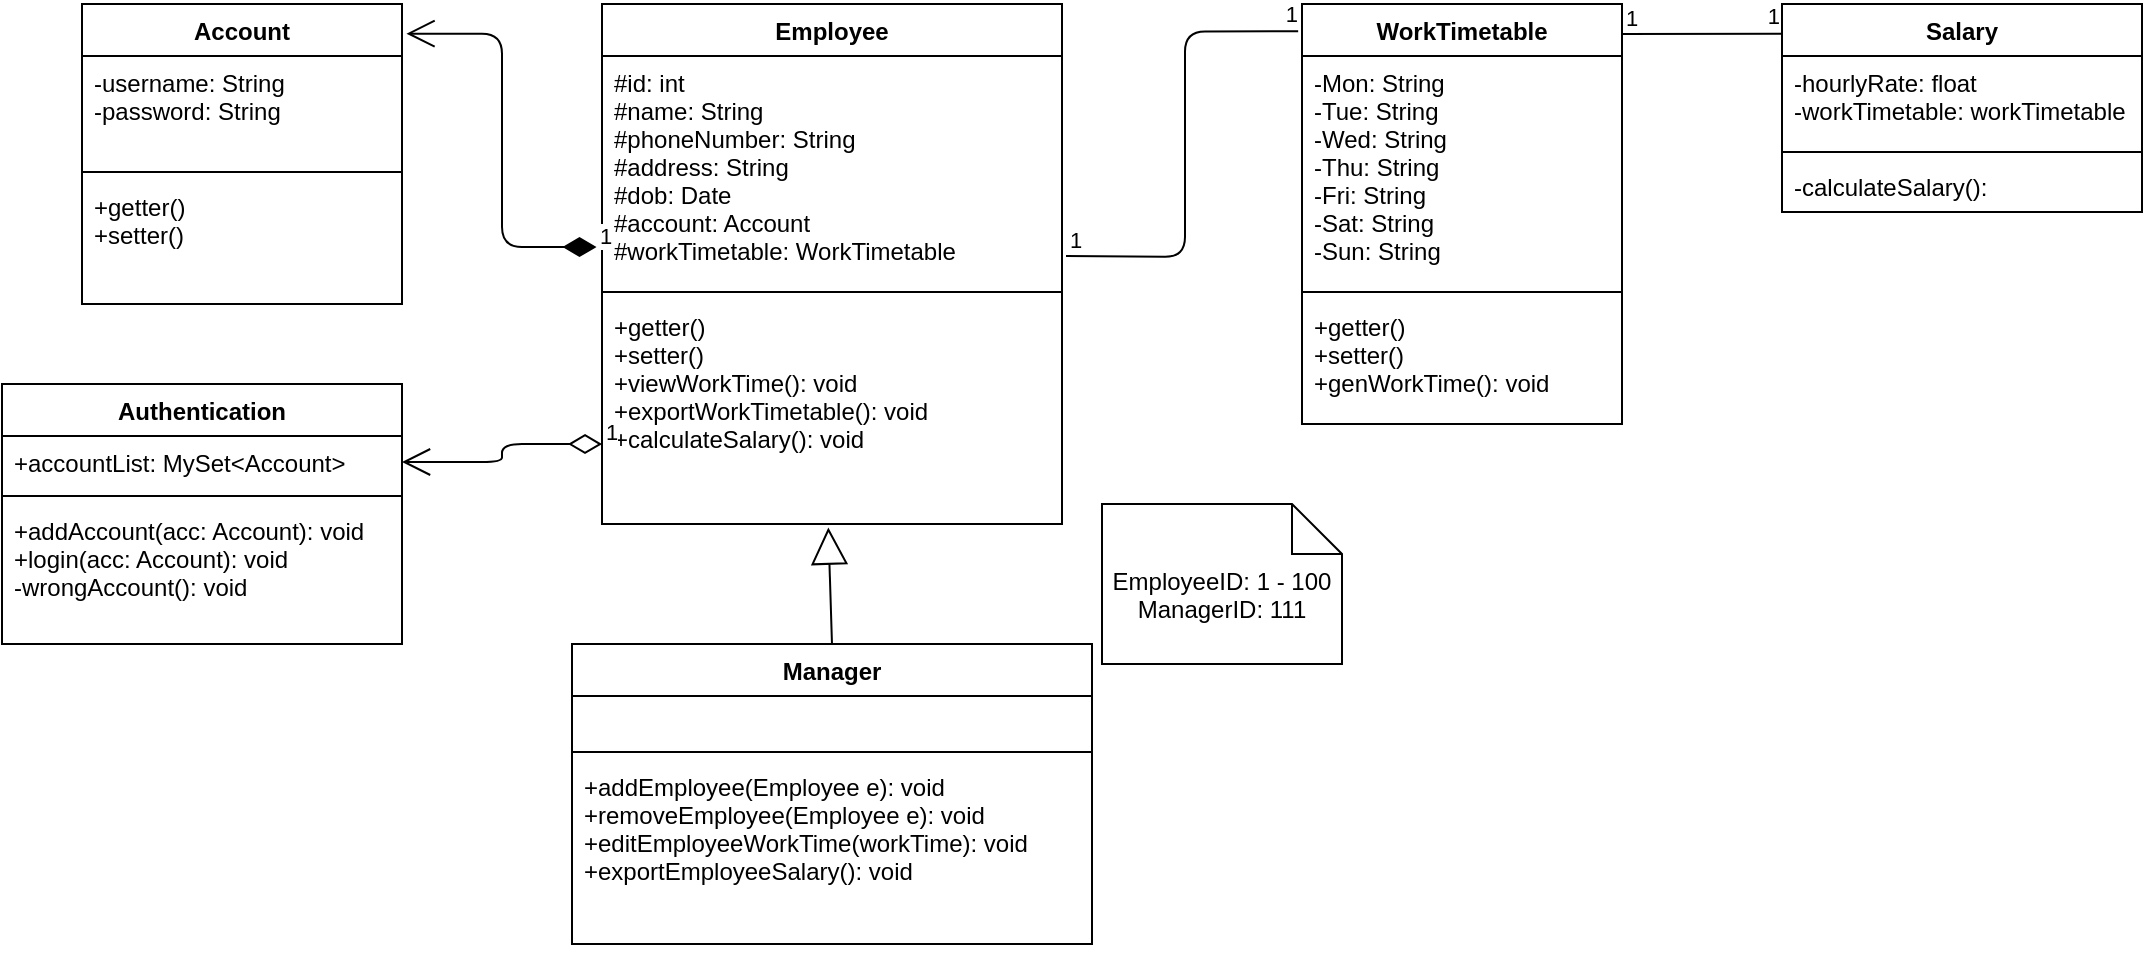 <mxfile version="13.8.8" type="github">
  <diagram id="C5RBs43oDa-KdzZeNtuy" name="Page-1">
    <mxGraphModel dx="2131" dy="531" grid="1" gridSize="10" guides="1" tooltips="1" connect="1" arrows="1" fold="1" page="1" pageScale="1" pageWidth="827" pageHeight="1169" math="0" shadow="0">
      <root>
        <mxCell id="WIyWlLk6GJQsqaUBKTNV-0" />
        <mxCell id="WIyWlLk6GJQsqaUBKTNV-1" parent="WIyWlLk6GJQsqaUBKTNV-0" />
        <mxCell id="Y97-kvUSINqYxWR_9_tH-6" value="Employee" style="swimlane;fontStyle=1;align=center;verticalAlign=top;childLayout=stackLayout;horizontal=1;startSize=26;horizontalStack=0;resizeParent=1;resizeParentMax=0;resizeLast=0;collapsible=1;marginBottom=0;" parent="WIyWlLk6GJQsqaUBKTNV-1" vertex="1">
          <mxGeometry x="130" y="40" width="230" height="260" as="geometry" />
        </mxCell>
        <mxCell id="Y97-kvUSINqYxWR_9_tH-7" value="#id: int&#xa;#name: String &#xa;#phoneNumber: String &#xa;#address: String &#xa;#dob: Date &#xa;#account: Account&#xa;#workTimetable: WorkTimetable&#xa;&#xa;&#xa;&#xa;" style="text;strokeColor=none;fillColor=none;align=left;verticalAlign=top;spacingLeft=4;spacingRight=4;overflow=hidden;rotatable=0;points=[[0,0.5],[1,0.5]];portConstraint=eastwest;labelBackgroundColor=#ffffff;" parent="Y97-kvUSINqYxWR_9_tH-6" vertex="1">
          <mxGeometry y="26" width="230" height="114" as="geometry" />
        </mxCell>
        <mxCell id="Y97-kvUSINqYxWR_9_tH-8" value="" style="line;strokeWidth=1;fillColor=none;align=left;verticalAlign=middle;spacingTop=-1;spacingLeft=3;spacingRight=3;rotatable=0;labelPosition=right;points=[];portConstraint=eastwest;" parent="Y97-kvUSINqYxWR_9_tH-6" vertex="1">
          <mxGeometry y="140" width="230" height="8" as="geometry" />
        </mxCell>
        <mxCell id="Y97-kvUSINqYxWR_9_tH-9" value="+getter()&#xa;+setter()&#xa;+viewWorkTime(): void&#xa;+exportWorkTimetable(): void&#xa;+calculateSalary(): void&#xa;" style="text;strokeColor=none;fillColor=none;align=left;verticalAlign=top;spacingLeft=4;spacingRight=4;overflow=hidden;rotatable=0;points=[[0,0.5],[1,0.5]];portConstraint=eastwest;" parent="Y97-kvUSINqYxWR_9_tH-6" vertex="1">
          <mxGeometry y="148" width="230" height="112" as="geometry" />
        </mxCell>
        <mxCell id="Y97-kvUSINqYxWR_9_tH-10" value="Manager" style="swimlane;fontStyle=1;align=center;verticalAlign=top;childLayout=stackLayout;horizontal=1;startSize=26;horizontalStack=0;resizeParent=1;resizeParentMax=0;resizeLast=0;collapsible=1;marginBottom=0;" parent="WIyWlLk6GJQsqaUBKTNV-1" vertex="1">
          <mxGeometry x="115" y="360" width="260" height="150" as="geometry" />
        </mxCell>
        <mxCell id="Y97-kvUSINqYxWR_9_tH-11" value=" " style="text;strokeColor=none;fillColor=none;align=left;verticalAlign=top;spacingLeft=4;spacingRight=4;overflow=hidden;rotatable=0;points=[[0,0.5],[1,0.5]];portConstraint=eastwest;" parent="Y97-kvUSINqYxWR_9_tH-10" vertex="1">
          <mxGeometry y="26" width="260" height="24" as="geometry" />
        </mxCell>
        <mxCell id="Y97-kvUSINqYxWR_9_tH-12" value="" style="line;strokeWidth=1;fillColor=none;align=left;verticalAlign=middle;spacingTop=-1;spacingLeft=3;spacingRight=3;rotatable=0;labelPosition=right;points=[];portConstraint=eastwest;" parent="Y97-kvUSINqYxWR_9_tH-10" vertex="1">
          <mxGeometry y="50" width="260" height="8" as="geometry" />
        </mxCell>
        <mxCell id="Y97-kvUSINqYxWR_9_tH-13" value="+addEmployee(Employee e): void&#xa;+removeEmployee(Employee e): void&#xa;+editEmployeeWorkTime(workTime): void&#xa;+exportEmployeeSalary(): void&#xa;" style="text;strokeColor=none;fillColor=none;align=left;verticalAlign=top;spacingLeft=4;spacingRight=4;overflow=hidden;rotatable=0;points=[[0,0.5],[1,0.5]];portConstraint=eastwest;" parent="Y97-kvUSINqYxWR_9_tH-10" vertex="1">
          <mxGeometry y="58" width="260" height="92" as="geometry" />
        </mxCell>
        <mxCell id="Y97-kvUSINqYxWR_9_tH-19" value="" style="endArrow=block;endSize=16;endFill=0;html=1;exitX=0.5;exitY=0;exitDx=0;exitDy=0;entryX=0.492;entryY=1.016;entryDx=0;entryDy=0;entryPerimeter=0;" parent="WIyWlLk6GJQsqaUBKTNV-1" source="Y97-kvUSINqYxWR_9_tH-10" target="Y97-kvUSINqYxWR_9_tH-9" edge="1">
          <mxGeometry width="160" relative="1" as="geometry">
            <mxPoint x="90" y="370" as="sourcePoint" />
            <mxPoint x="60.32" y="291.472" as="targetPoint" />
          </mxGeometry>
        </mxCell>
        <mxCell id="Y97-kvUSINqYxWR_9_tH-20" value="WorkTimetable" style="swimlane;fontStyle=1;align=center;verticalAlign=top;childLayout=stackLayout;horizontal=1;startSize=26;horizontalStack=0;resizeParent=1;resizeParentMax=0;resizeLast=0;collapsible=1;marginBottom=0;labelBackgroundColor=#ffffff;" parent="WIyWlLk6GJQsqaUBKTNV-1" vertex="1">
          <mxGeometry x="480" y="40" width="160" height="210" as="geometry" />
        </mxCell>
        <mxCell id="Y97-kvUSINqYxWR_9_tH-21" value="-Mon: String&#xa;-Tue: String&#xa;-Wed: String&#xa;-Thu: String&#xa;-Fri: String&#xa;-Sat: String&#xa;-Sun: String&#xa;" style="text;strokeColor=none;fillColor=none;align=left;verticalAlign=top;spacingLeft=4;spacingRight=4;overflow=hidden;rotatable=0;points=[[0,0.5],[1,0.5]];portConstraint=eastwest;" parent="Y97-kvUSINqYxWR_9_tH-20" vertex="1">
          <mxGeometry y="26" width="160" height="114" as="geometry" />
        </mxCell>
        <mxCell id="Y97-kvUSINqYxWR_9_tH-22" value="" style="line;strokeWidth=1;fillColor=none;align=left;verticalAlign=middle;spacingTop=-1;spacingLeft=3;spacingRight=3;rotatable=0;labelPosition=right;points=[];portConstraint=eastwest;" parent="Y97-kvUSINqYxWR_9_tH-20" vertex="1">
          <mxGeometry y="140" width="160" height="8" as="geometry" />
        </mxCell>
        <mxCell id="Y97-kvUSINqYxWR_9_tH-23" value="+getter()&#xa;+setter()&#xa;+genWorkTime(): void&#xa;" style="text;strokeColor=none;fillColor=none;align=left;verticalAlign=top;spacingLeft=4;spacingRight=4;overflow=hidden;rotatable=0;points=[[0,0.5],[1,0.5]];portConstraint=eastwest;" parent="Y97-kvUSINqYxWR_9_tH-20" vertex="1">
          <mxGeometry y="148" width="160" height="62" as="geometry" />
        </mxCell>
        <mxCell id="YvoaTe3m8WfKXrbpgvwH-4" value="Account" style="swimlane;fontStyle=1;align=center;verticalAlign=top;childLayout=stackLayout;horizontal=1;startSize=26;horizontalStack=0;resizeParent=1;resizeParentMax=0;resizeLast=0;collapsible=1;marginBottom=0;" parent="WIyWlLk6GJQsqaUBKTNV-1" vertex="1">
          <mxGeometry x="-130" y="40" width="160" height="150" as="geometry" />
        </mxCell>
        <mxCell id="YvoaTe3m8WfKXrbpgvwH-5" value="-username: String&#xa;-password: String&#xa;" style="text;strokeColor=none;fillColor=none;align=left;verticalAlign=top;spacingLeft=4;spacingRight=4;overflow=hidden;rotatable=0;points=[[0,0.5],[1,0.5]];portConstraint=eastwest;" parent="YvoaTe3m8WfKXrbpgvwH-4" vertex="1">
          <mxGeometry y="26" width="160" height="54" as="geometry" />
        </mxCell>
        <mxCell id="YvoaTe3m8WfKXrbpgvwH-6" value="" style="line;strokeWidth=1;fillColor=none;align=left;verticalAlign=middle;spacingTop=-1;spacingLeft=3;spacingRight=3;rotatable=0;labelPosition=right;points=[];portConstraint=eastwest;" parent="YvoaTe3m8WfKXrbpgvwH-4" vertex="1">
          <mxGeometry y="80" width="160" height="8" as="geometry" />
        </mxCell>
        <mxCell id="YvoaTe3m8WfKXrbpgvwH-7" value="+getter()&#xa;+setter()&#xa;" style="text;strokeColor=none;fillColor=none;align=left;verticalAlign=top;spacingLeft=4;spacingRight=4;overflow=hidden;rotatable=0;points=[[0,0.5],[1,0.5]];portConstraint=eastwest;" parent="YvoaTe3m8WfKXrbpgvwH-4" vertex="1">
          <mxGeometry y="88" width="160" height="62" as="geometry" />
        </mxCell>
        <mxCell id="YvoaTe3m8WfKXrbpgvwH-11" value="&lt;div&gt;EmployeeID: 1 - 100&lt;/div&gt;&lt;div&gt;ManagerID: 111&lt;br&gt;&lt;/div&gt;" style="shape=note2;boundedLbl=1;whiteSpace=wrap;html=1;size=25;verticalAlign=top;align=center;" parent="WIyWlLk6GJQsqaUBKTNV-1" vertex="1">
          <mxGeometry x="380" y="290" width="120" height="80" as="geometry" />
        </mxCell>
        <mxCell id="YvoaTe3m8WfKXrbpgvwH-13" value="1" style="endArrow=open;html=1;endSize=12;startArrow=diamondThin;startSize=14;startFill=1;edgeStyle=orthogonalEdgeStyle;align=left;verticalAlign=bottom;entryX=1.014;entryY=0.099;entryDx=0;entryDy=0;entryPerimeter=0;exitX=-0.012;exitY=0.838;exitDx=0;exitDy=0;exitPerimeter=0;" parent="WIyWlLk6GJQsqaUBKTNV-1" source="Y97-kvUSINqYxWR_9_tH-7" target="YvoaTe3m8WfKXrbpgvwH-4" edge="1">
          <mxGeometry x="-1" y="3" relative="1" as="geometry">
            <mxPoint x="70" y="97" as="sourcePoint" />
            <mxPoint x="110" y="220" as="targetPoint" />
          </mxGeometry>
        </mxCell>
        <mxCell id="YvoaTe3m8WfKXrbpgvwH-14" value="" style="endArrow=none;html=1;edgeStyle=orthogonalEdgeStyle;entryX=-0.012;entryY=0.065;entryDx=0;entryDy=0;entryPerimeter=0;" parent="WIyWlLk6GJQsqaUBKTNV-1" target="Y97-kvUSINqYxWR_9_tH-20" edge="1">
          <mxGeometry relative="1" as="geometry">
            <mxPoint x="362" y="166" as="sourcePoint" />
            <mxPoint x="430" y="230" as="targetPoint" />
          </mxGeometry>
        </mxCell>
        <mxCell id="YvoaTe3m8WfKXrbpgvwH-15" value="1" style="edgeLabel;resizable=0;html=1;align=left;verticalAlign=bottom;" parent="YvoaTe3m8WfKXrbpgvwH-14" connectable="0" vertex="1">
          <mxGeometry x="-1" relative="1" as="geometry" />
        </mxCell>
        <mxCell id="YvoaTe3m8WfKXrbpgvwH-16" value="1" style="edgeLabel;resizable=0;html=1;align=right;verticalAlign=bottom;" parent="YvoaTe3m8WfKXrbpgvwH-14" connectable="0" vertex="1">
          <mxGeometry x="1" relative="1" as="geometry" />
        </mxCell>
        <mxCell id="YvoaTe3m8WfKXrbpgvwH-17" value="Salary" style="swimlane;fontStyle=1;align=center;verticalAlign=top;childLayout=stackLayout;horizontal=1;startSize=26;horizontalStack=0;resizeParent=1;resizeParentMax=0;resizeLast=0;collapsible=1;marginBottom=0;" parent="WIyWlLk6GJQsqaUBKTNV-1" vertex="1">
          <mxGeometry x="720" y="40" width="180" height="104" as="geometry" />
        </mxCell>
        <mxCell id="YvoaTe3m8WfKXrbpgvwH-18" value="-hourlyRate: float&#xa;-workTimetable: workTimetable&#xa;" style="text;strokeColor=none;fillColor=none;align=left;verticalAlign=top;spacingLeft=4;spacingRight=4;overflow=hidden;rotatable=0;points=[[0,0.5],[1,0.5]];portConstraint=eastwest;" parent="YvoaTe3m8WfKXrbpgvwH-17" vertex="1">
          <mxGeometry y="26" width="180" height="44" as="geometry" />
        </mxCell>
        <mxCell id="YvoaTe3m8WfKXrbpgvwH-19" value="" style="line;strokeWidth=1;fillColor=none;align=left;verticalAlign=middle;spacingTop=-1;spacingLeft=3;spacingRight=3;rotatable=0;labelPosition=right;points=[];portConstraint=eastwest;" parent="YvoaTe3m8WfKXrbpgvwH-17" vertex="1">
          <mxGeometry y="70" width="180" height="8" as="geometry" />
        </mxCell>
        <mxCell id="YvoaTe3m8WfKXrbpgvwH-20" value="-calculateSalary():" style="text;strokeColor=none;fillColor=none;align=left;verticalAlign=top;spacingLeft=4;spacingRight=4;overflow=hidden;rotatable=0;points=[[0,0.5],[1,0.5]];portConstraint=eastwest;" parent="YvoaTe3m8WfKXrbpgvwH-17" vertex="1">
          <mxGeometry y="78" width="180" height="26" as="geometry" />
        </mxCell>
        <mxCell id="YvoaTe3m8WfKXrbpgvwH-22" value="" style="endArrow=none;html=1;entryX=-0.002;entryY=0.143;entryDx=0;entryDy=0;entryPerimeter=0;" parent="WIyWlLk6GJQsqaUBKTNV-1" target="YvoaTe3m8WfKXrbpgvwH-17" edge="1">
          <mxGeometry relative="1" as="geometry">
            <mxPoint x="640" y="55" as="sourcePoint" />
            <mxPoint x="800" y="300" as="targetPoint" />
          </mxGeometry>
        </mxCell>
        <mxCell id="YvoaTe3m8WfKXrbpgvwH-23" value="1" style="edgeLabel;resizable=0;html=1;align=left;verticalAlign=bottom;" parent="YvoaTe3m8WfKXrbpgvwH-22" connectable="0" vertex="1">
          <mxGeometry x="-1" relative="1" as="geometry" />
        </mxCell>
        <mxCell id="YvoaTe3m8WfKXrbpgvwH-24" value="1" style="edgeLabel;resizable=0;html=1;align=right;verticalAlign=bottom;" parent="YvoaTe3m8WfKXrbpgvwH-22" connectable="0" vertex="1">
          <mxGeometry x="1" relative="1" as="geometry" />
        </mxCell>
        <mxCell id="lGjvOF8tFGYtCEthX3wj-0" value="Authentication" style="swimlane;fontStyle=1;align=center;verticalAlign=top;childLayout=stackLayout;horizontal=1;startSize=26;horizontalStack=0;resizeParent=1;resizeParentMax=0;resizeLast=0;collapsible=1;marginBottom=0;" vertex="1" parent="WIyWlLk6GJQsqaUBKTNV-1">
          <mxGeometry x="-170" y="230" width="200" height="130" as="geometry" />
        </mxCell>
        <mxCell id="lGjvOF8tFGYtCEthX3wj-1" value="+accountList: MySet&lt;Account&gt;" style="text;strokeColor=none;fillColor=none;align=left;verticalAlign=top;spacingLeft=4;spacingRight=4;overflow=hidden;rotatable=0;points=[[0,0.5],[1,0.5]];portConstraint=eastwest;" vertex="1" parent="lGjvOF8tFGYtCEthX3wj-0">
          <mxGeometry y="26" width="200" height="26" as="geometry" />
        </mxCell>
        <mxCell id="lGjvOF8tFGYtCEthX3wj-2" value="" style="line;strokeWidth=1;fillColor=none;align=left;verticalAlign=middle;spacingTop=-1;spacingLeft=3;spacingRight=3;rotatable=0;labelPosition=right;points=[];portConstraint=eastwest;" vertex="1" parent="lGjvOF8tFGYtCEthX3wj-0">
          <mxGeometry y="52" width="200" height="8" as="geometry" />
        </mxCell>
        <mxCell id="lGjvOF8tFGYtCEthX3wj-3" value="+addAccount(acc: Account): void&#xa;+login(acc: Account): void&#xa;-wrongAccount(): void&#xa;" style="text;strokeColor=none;fillColor=none;align=left;verticalAlign=top;spacingLeft=4;spacingRight=4;overflow=hidden;rotatable=0;points=[[0,0.5],[1,0.5]];portConstraint=eastwest;" vertex="1" parent="lGjvOF8tFGYtCEthX3wj-0">
          <mxGeometry y="60" width="200" height="70" as="geometry" />
        </mxCell>
        <mxCell id="lGjvOF8tFGYtCEthX3wj-4" value="1" style="endArrow=open;html=1;endSize=12;startArrow=diamondThin;startSize=14;startFill=0;edgeStyle=orthogonalEdgeStyle;align=left;verticalAlign=bottom;exitX=0;exitY=0.643;exitDx=0;exitDy=0;exitPerimeter=0;entryX=1;entryY=0.5;entryDx=0;entryDy=0;" edge="1" parent="WIyWlLk6GJQsqaUBKTNV-1" source="Y97-kvUSINqYxWR_9_tH-9" target="lGjvOF8tFGYtCEthX3wj-1">
          <mxGeometry x="-1" y="3" relative="1" as="geometry">
            <mxPoint x="280" y="270" as="sourcePoint" />
            <mxPoint x="440" y="270" as="targetPoint" />
          </mxGeometry>
        </mxCell>
      </root>
    </mxGraphModel>
  </diagram>
</mxfile>
